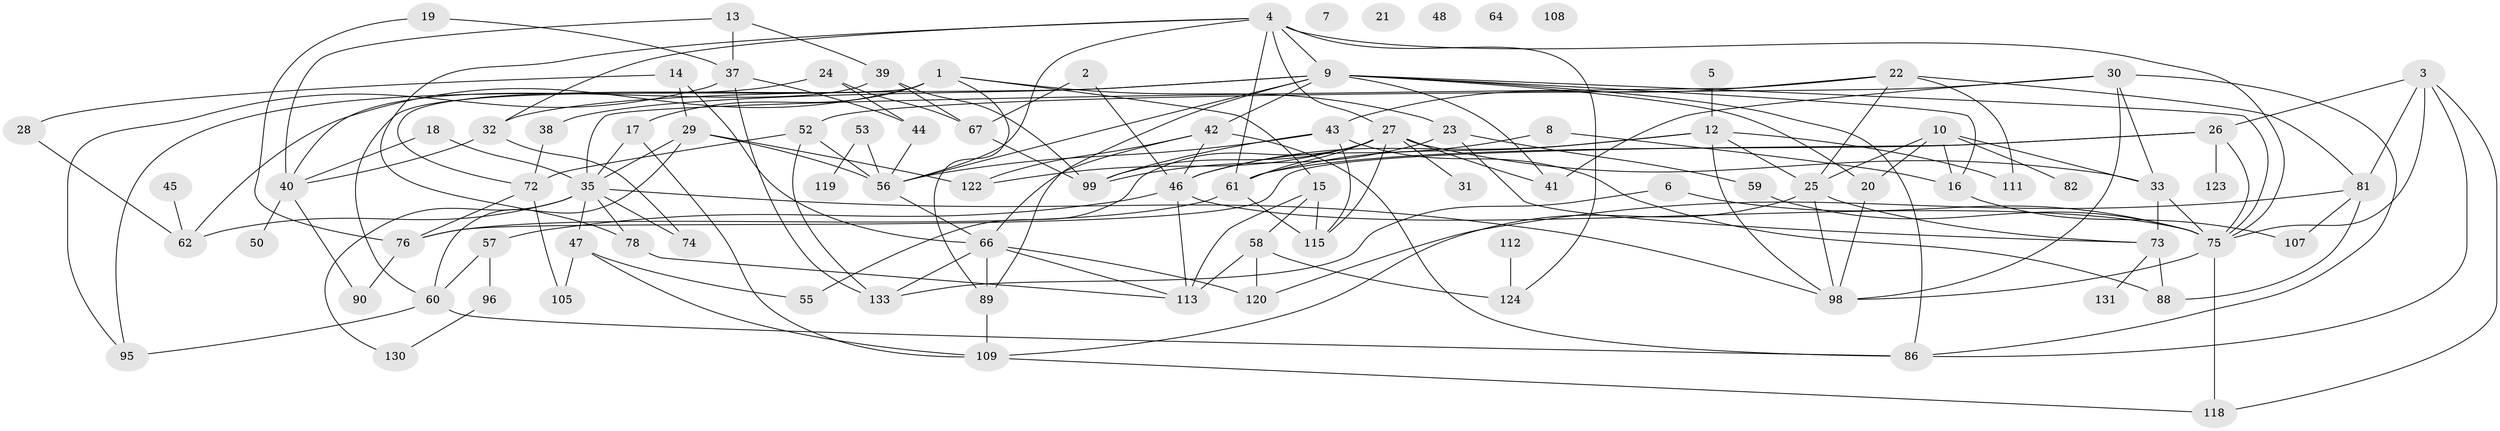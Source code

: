 // Generated by graph-tools (version 1.1) at 2025/23/03/03/25 07:23:29]
// undirected, 92 vertices, 171 edges
graph export_dot {
graph [start="1"]
  node [color=gray90,style=filled];
  1 [super="+94"];
  2 [super="+11"];
  3;
  4 [super="+68"];
  5;
  6;
  7;
  8;
  9 [super="+71"];
  10 [super="+125"];
  12 [super="+138"];
  13 [super="+34"];
  14;
  15 [super="+54"];
  16 [super="+127"];
  17;
  18;
  19;
  20;
  21;
  22;
  23 [super="+132"];
  24 [super="+106"];
  25 [super="+36"];
  26 [super="+100"];
  27 [super="+117"];
  28 [super="+79"];
  29 [super="+69"];
  30 [super="+134"];
  31 [super="+63"];
  32 [super="+80"];
  33 [super="+51"];
  35 [super="+84"];
  37 [super="+65"];
  38;
  39 [super="+49"];
  40 [super="+77"];
  41;
  42 [super="+93"];
  43 [super="+103"];
  44;
  45;
  46 [super="+128"];
  47 [super="+85"];
  48;
  50 [super="+102"];
  52 [super="+121"];
  53;
  55;
  56 [super="+92"];
  57;
  58 [super="+110"];
  59;
  60;
  61 [super="+87"];
  62 [super="+114"];
  64;
  66 [super="+126"];
  67 [super="+70"];
  72 [super="+116"];
  73 [super="+101"];
  74;
  75 [super="+104"];
  76 [super="+97"];
  78;
  81 [super="+83"];
  82;
  86;
  88;
  89 [super="+91"];
  90;
  95;
  96;
  98 [super="+137"];
  99;
  105;
  107;
  108;
  109 [super="+136"];
  111 [super="+129"];
  112;
  113 [super="+135"];
  115;
  118;
  119;
  120;
  122;
  123;
  124;
  130;
  131;
  133;
  1 -- 15;
  1 -- 17;
  1 -- 23;
  1 -- 60;
  1 -- 62;
  1 -- 72;
  1 -- 89;
  2 -- 46;
  2 -- 67;
  3 -- 75;
  3 -- 81;
  3 -- 86;
  3 -- 118;
  3 -- 26;
  4 -- 61;
  4 -- 27;
  4 -- 9;
  4 -- 56;
  4 -- 124;
  4 -- 78;
  4 -- 75;
  4 -- 32;
  5 -- 12;
  6 -- 75;
  6 -- 133;
  8 -- 16;
  8 -- 46;
  9 -- 38;
  9 -- 41;
  9 -- 86;
  9 -- 42;
  9 -- 75;
  9 -- 20;
  9 -- 56;
  9 -- 89;
  9 -- 32;
  9 -- 16;
  10 -- 20;
  10 -- 33;
  10 -- 82;
  10 -- 25;
  10 -- 16;
  12 -- 61;
  12 -- 98;
  12 -- 25;
  12 -- 111;
  12 -- 46;
  13 -- 37;
  13 -- 40;
  13 -- 39;
  14 -- 66;
  14 -- 29;
  14 -- 28;
  15 -- 113 [weight=2];
  15 -- 115;
  15 -- 58;
  16 -- 107;
  17 -- 35;
  17 -- 109;
  18 -- 35;
  18 -- 40;
  19 -- 37;
  19 -- 76;
  20 -- 98;
  22 -- 25;
  22 -- 35;
  22 -- 43;
  22 -- 111;
  22 -- 81;
  23 -- 99;
  23 -- 59;
  23 -- 73;
  24 -- 44;
  24 -- 95;
  24 -- 67;
  25 -- 109;
  25 -- 73;
  25 -- 98;
  26 -- 61;
  26 -- 76;
  26 -- 123;
  26 -- 75;
  27 -- 41;
  27 -- 55;
  27 -- 99;
  27 -- 115;
  27 -- 122;
  27 -- 61;
  27 -- 31;
  27 -- 33;
  28 -- 62;
  29 -- 35;
  29 -- 56;
  29 -- 122;
  29 -- 60;
  30 -- 41;
  30 -- 86;
  30 -- 52;
  30 -- 98;
  30 -- 33;
  32 -- 74;
  32 -- 40;
  33 -- 73;
  33 -- 75;
  35 -- 62;
  35 -- 130;
  35 -- 74;
  35 -- 78;
  35 -- 47;
  35 -- 98;
  37 -- 44;
  37 -- 133;
  37 -- 95;
  38 -- 72;
  39 -- 40;
  39 -- 99;
  39 -- 67;
  40 -- 50 [weight=2];
  40 -- 90;
  42 -- 46;
  42 -- 86;
  42 -- 122;
  42 -- 66;
  43 -- 115;
  43 -- 88;
  43 -- 99;
  43 -- 56;
  44 -- 56;
  45 -- 62;
  46 -- 113;
  46 -- 57;
  46 -- 75;
  47 -- 105;
  47 -- 55;
  47 -- 109;
  52 -- 56;
  52 -- 133;
  52 -- 72;
  53 -- 56;
  53 -- 119;
  56 -- 66;
  57 -- 60;
  57 -- 96;
  58 -- 120;
  58 -- 124;
  58 -- 113;
  59 -- 75;
  60 -- 86;
  60 -- 95;
  61 -- 115;
  61 -- 76;
  66 -- 120;
  66 -- 89;
  66 -- 133;
  66 -- 113;
  67 -- 99;
  72 -- 105;
  72 -- 76;
  73 -- 131;
  73 -- 88;
  75 -- 118;
  75 -- 98;
  76 -- 90;
  78 -- 113;
  81 -- 120;
  81 -- 88;
  81 -- 107;
  89 -- 109;
  96 -- 130;
  109 -- 118;
  112 -- 124;
}
